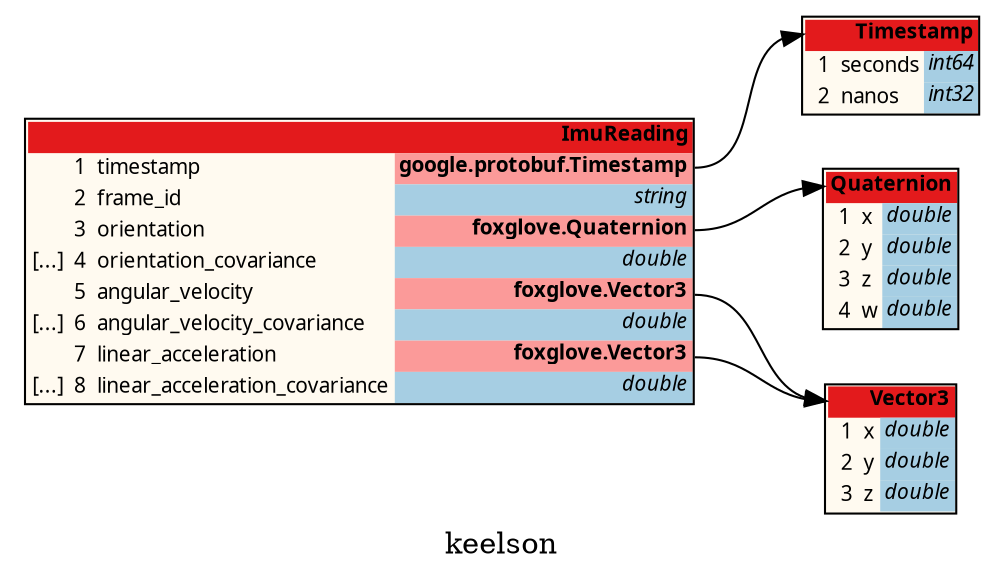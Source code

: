 /*
	do not edit:
	auto-generated by github.com/seamia/protodot
*/
digraph protodot {

	/* package:   keelson */
	/* source:    messages/payloads/ImuReading.proto */
	/* selection: .ImuReading */

	rankdir=LR;
	label="keelson";
	tooltip="keelson";
	bgcolor="transparent"

	node [
		shape=plaintext
		fontsize=10
		fontname="Ubuntu"
	];


	/* ------ nodes ------ */
	Node_Ja_100	[shape=plaintext tooltip="google.protobuf.Timestamp" label=<<TABLE BORDER="1" CELLBORDER="0" CELLSPACING="0" BGCOLOR="#fffaf0"><TR><TD COLSPAN="4" PORT="header" BGCOLOR="#e31a1c" ALIGN="right"><b>Timestamp</b></TD></TR><TR><TD ALIGN="right"></TD><TD ALIGN="right">1</TD><TD ALIGN="left">seconds</TD><TD BGCOLOR="#a6cee3" PORT="poseconds" ALIGN="right" TITLE="int64"><i>int64</i></TD></TR><TR><TD ALIGN="right"></TD><TD ALIGN="right">2</TD><TD ALIGN="left">nanos</TD><TD BGCOLOR="#a6cee3" PORT="ponanos" ALIGN="right" TITLE="int32"><i>int32</i></TD></TR></TABLE>>];
	Node_Ja_102	[shape=plaintext tooltip="foxglove.Quaternion" label=<<TABLE BORDER="1" CELLBORDER="0" CELLSPACING="0" BGCOLOR="#fffaf0"><TR><TD COLSPAN="4" PORT="header" BGCOLOR="#e31a1c" ALIGN="right"><b>Quaternion</b></TD></TR><TR><TD ALIGN="right"></TD><TD ALIGN="right">1</TD><TD ALIGN="left">x</TD><TD BGCOLOR="#a6cee3" PORT="pox" ALIGN="right" TITLE="double"><i>double</i></TD></TR><TR><TD ALIGN="right"></TD><TD ALIGN="right">2</TD><TD ALIGN="left">y</TD><TD BGCOLOR="#a6cee3" PORT="poy" ALIGN="right" TITLE="double"><i>double</i></TD></TR><TR><TD ALIGN="right"></TD><TD ALIGN="right">3</TD><TD ALIGN="left">z</TD><TD BGCOLOR="#a6cee3" PORT="poz" ALIGN="right" TITLE="double"><i>double</i></TD></TR><TR><TD ALIGN="right"></TD><TD ALIGN="right">4</TD><TD ALIGN="left">w</TD><TD BGCOLOR="#a6cee3" PORT="pow" ALIGN="right" TITLE="double"><i>double</i></TD></TR></TABLE>>];
	Node_Ja_101	[shape=plaintext tooltip="foxglove.Vector3" label=<<TABLE BORDER="1" CELLBORDER="0" CELLSPACING="0" BGCOLOR="#fffaf0"><TR><TD COLSPAN="4" PORT="header" BGCOLOR="#e31a1c" ALIGN="right"><b>Vector3</b></TD></TR><TR><TD ALIGN="right"></TD><TD ALIGN="right">1</TD><TD ALIGN="left">x</TD><TD BGCOLOR="#a6cee3" PORT="pox" ALIGN="right" TITLE="double"><i>double</i></TD></TR><TR><TD ALIGN="right"></TD><TD ALIGN="right">2</TD><TD ALIGN="left">y</TD><TD BGCOLOR="#a6cee3" PORT="poy" ALIGN="right" TITLE="double"><i>double</i></TD></TR><TR><TD ALIGN="right"></TD><TD ALIGN="right">3</TD><TD ALIGN="left">z</TD><TD BGCOLOR="#a6cee3" PORT="poz" ALIGN="right" TITLE="double"><i>double</i></TD></TR></TABLE>>];
	Node_Ja_103	[shape=plaintext tooltip="keelson.ImuReading" label=<<TABLE BORDER="1" CELLBORDER="0" CELLSPACING="0" BGCOLOR="#fffaf0"><TR><TD COLSPAN="4" PORT="header" BGCOLOR="#e31a1c" ALIGN="right"><b>ImuReading</b></TD></TR><TR><TD ALIGN="right"></TD><TD ALIGN="right">1</TD><TD ALIGN="left">timestamp</TD><TD BGCOLOR="#fb9a99" PORT="potimestamp" ALIGN="right"><b>google.protobuf.Timestamp</b></TD></TR><TR><TD ALIGN="right"></TD><TD ALIGN="right">2</TD><TD ALIGN="left">frame_id</TD><TD BGCOLOR="#a6cee3" PORT="poframe_id" ALIGN="right" TITLE="string"><i>string</i></TD></TR><TR><TD ALIGN="right"></TD><TD ALIGN="right">3</TD><TD ALIGN="left">orientation</TD><TD BGCOLOR="#fb9a99" PORT="poorientation" ALIGN="right"><b>foxglove.Quaternion</b></TD></TR><TR><TD ALIGN="right">[...]</TD><TD ALIGN="right">4</TD><TD ALIGN="left">orientation_covariance</TD><TD BGCOLOR="#a6cee3" PORT="poorientation_covariance" ALIGN="right" TITLE="double"><i>double</i></TD></TR><TR><TD ALIGN="right"></TD><TD ALIGN="right">5</TD><TD ALIGN="left">angular_velocity</TD><TD BGCOLOR="#fb9a99" PORT="poangular_velocity" ALIGN="right"><b>foxglove.Vector3</b></TD></TR><TR><TD ALIGN="right">[...]</TD><TD ALIGN="right">6</TD><TD ALIGN="left">angular_velocity_covariance</TD><TD BGCOLOR="#a6cee3" PORT="poangular_velocity_covariance" ALIGN="right" TITLE="double"><i>double</i></TD></TR><TR><TD ALIGN="right"></TD><TD ALIGN="right">7</TD><TD ALIGN="left">linear_acceleration</TD><TD BGCOLOR="#fb9a99" PORT="polinear_acceleration" ALIGN="right"><b>foxglove.Vector3</b></TD></TR><TR><TD ALIGN="right">[...]</TD><TD ALIGN="right">8</TD><TD ALIGN="left">linear_acceleration_covariance</TD><TD BGCOLOR="#a6cee3" PORT="polinear_acceleration_covariance" ALIGN="right" TITLE="double"><i>double</i></TD></TR></TABLE>>];

	/* ------ connections ------ */
	Node_Ja_103:potimestamp:e	-> Node_Ja_100:header [color="#000000" tooltip="Ja_103 --> Ja_100"];
	Node_Ja_103:poorientation:e	-> Node_Ja_102:header [color="#000000" tooltip="Ja_103 --> Ja_102"];
	Node_Ja_103:poangular_velocity:e	-> Node_Ja_101:header [color="#000000" tooltip="Ja_103 --> Ja_101"];
	Node_Ja_103:polinear_acceleration:e	-> Node_Ja_101:header [color="#000000" tooltip="Ja_103 --> Ja_101"];

	/* generated by github.com/seamia/protodot on Thursday, 08-May-25 19:23:50 UTC */
}
